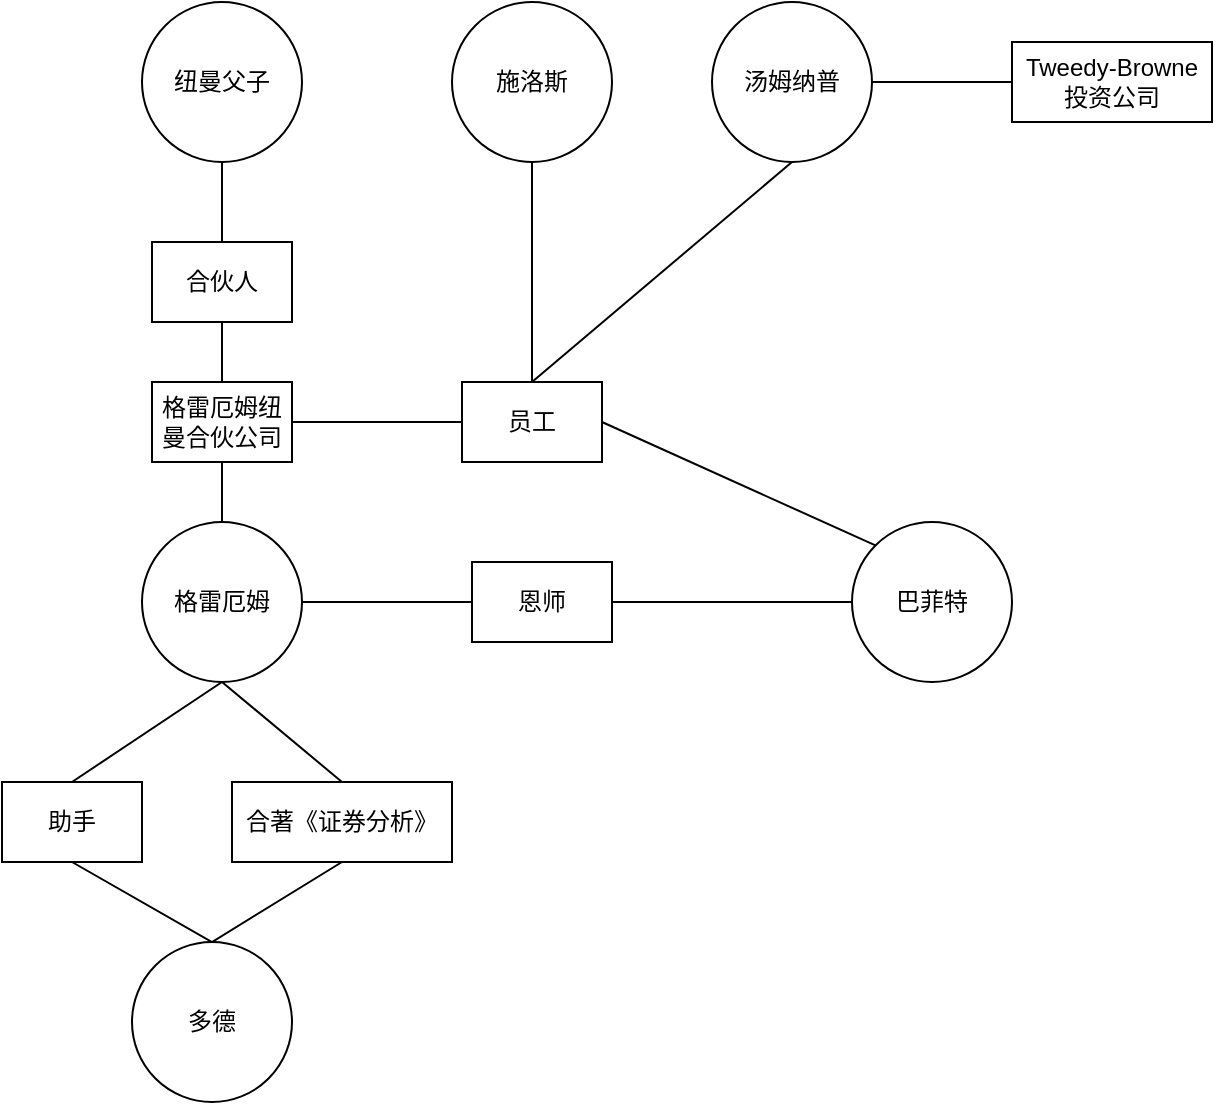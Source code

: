 <mxfile version="24.7.17">
  <diagram name="Page-1" id="BRkNL1H1darLF0hf9ICv">
    <mxGraphModel dx="943" dy="1072" grid="1" gridSize="10" guides="1" tooltips="1" connect="1" arrows="1" fold="1" page="1" pageScale="1" pageWidth="850" pageHeight="1100" math="0" shadow="0">
      <root>
        <mxCell id="0" />
        <mxCell id="1" parent="0" />
        <mxCell id="eLIUBz7gc75jkOxtvLBw-1" value="格雷厄姆" style="ellipse;whiteSpace=wrap;html=1;aspect=fixed;" vertex="1" parent="1">
          <mxGeometry x="345" y="300" width="80" height="80" as="geometry" />
        </mxCell>
        <mxCell id="eLIUBz7gc75jkOxtvLBw-2" value="多德" style="ellipse;whiteSpace=wrap;html=1;aspect=fixed;" vertex="1" parent="1">
          <mxGeometry x="340" y="510" width="80" height="80" as="geometry" />
        </mxCell>
        <mxCell id="eLIUBz7gc75jkOxtvLBw-3" value="助手" style="rounded=0;whiteSpace=wrap;html=1;" vertex="1" parent="1">
          <mxGeometry x="275" y="430" width="70" height="40" as="geometry" />
        </mxCell>
        <mxCell id="eLIUBz7gc75jkOxtvLBw-4" value="合著《证券分析》" style="rounded=0;whiteSpace=wrap;html=1;" vertex="1" parent="1">
          <mxGeometry x="390" y="430" width="110" height="40" as="geometry" />
        </mxCell>
        <mxCell id="eLIUBz7gc75jkOxtvLBw-6" value="" style="endArrow=none;html=1;rounded=0;entryX=0.5;entryY=1;entryDx=0;entryDy=0;exitX=0.5;exitY=0;exitDx=0;exitDy=0;" edge="1" parent="1" source="eLIUBz7gc75jkOxtvLBw-3" target="eLIUBz7gc75jkOxtvLBw-1">
          <mxGeometry width="50" height="50" relative="1" as="geometry">
            <mxPoint x="310" y="420" as="sourcePoint" />
            <mxPoint x="360" y="370" as="targetPoint" />
          </mxGeometry>
        </mxCell>
        <mxCell id="eLIUBz7gc75jkOxtvLBw-8" value="" style="endArrow=none;html=1;rounded=0;entryX=0.5;entryY=1;entryDx=0;entryDy=0;exitX=0.5;exitY=0;exitDx=0;exitDy=0;" edge="1" parent="1" source="eLIUBz7gc75jkOxtvLBw-4" target="eLIUBz7gc75jkOxtvLBw-1">
          <mxGeometry width="50" height="50" relative="1" as="geometry">
            <mxPoint x="320" y="440" as="sourcePoint" />
            <mxPoint x="395" y="390" as="targetPoint" />
          </mxGeometry>
        </mxCell>
        <mxCell id="eLIUBz7gc75jkOxtvLBw-9" value="" style="endArrow=none;html=1;rounded=0;entryX=0.5;entryY=1;entryDx=0;entryDy=0;exitX=0.5;exitY=1;exitDx=0;exitDy=0;" edge="1" parent="1" source="eLIUBz7gc75jkOxtvLBw-4" target="eLIUBz7gc75jkOxtvLBw-3">
          <mxGeometry width="50" height="50" relative="1" as="geometry">
            <mxPoint x="455" y="440" as="sourcePoint" />
            <mxPoint x="395" y="390" as="targetPoint" />
            <Array as="points">
              <mxPoint x="380" y="510" />
            </Array>
          </mxGeometry>
        </mxCell>
        <mxCell id="eLIUBz7gc75jkOxtvLBw-11" value="纽曼父子" style="ellipse;whiteSpace=wrap;html=1;aspect=fixed;" vertex="1" parent="1">
          <mxGeometry x="345" y="40" width="80" height="80" as="geometry" />
        </mxCell>
        <mxCell id="eLIUBz7gc75jkOxtvLBw-12" value="格雷厄姆纽曼合伙公司" style="rounded=0;whiteSpace=wrap;html=1;" vertex="1" parent="1">
          <mxGeometry x="350" y="230" width="70" height="40" as="geometry" />
        </mxCell>
        <mxCell id="eLIUBz7gc75jkOxtvLBw-14" value="" style="endArrow=none;html=1;rounded=0;entryX=0.5;entryY=1;entryDx=0;entryDy=0;exitX=0.5;exitY=0;exitDx=0;exitDy=0;" edge="1" parent="1" source="eLIUBz7gc75jkOxtvLBw-17" target="eLIUBz7gc75jkOxtvLBw-11">
          <mxGeometry width="50" height="50" relative="1" as="geometry">
            <mxPoint x="440" y="260" as="sourcePoint" />
            <mxPoint x="380" y="210" as="targetPoint" />
          </mxGeometry>
        </mxCell>
        <mxCell id="eLIUBz7gc75jkOxtvLBw-15" value="" style="endArrow=none;html=1;rounded=0;entryX=0.5;entryY=0;entryDx=0;entryDy=0;exitX=0.5;exitY=1;exitDx=0;exitDy=0;" edge="1" parent="1" source="eLIUBz7gc75jkOxtvLBw-12" target="eLIUBz7gc75jkOxtvLBw-1">
          <mxGeometry width="50" height="50" relative="1" as="geometry">
            <mxPoint x="395" y="250" as="sourcePoint" />
            <mxPoint x="395" y="220" as="targetPoint" />
          </mxGeometry>
        </mxCell>
        <mxCell id="eLIUBz7gc75jkOxtvLBw-16" value="施洛斯" style="ellipse;whiteSpace=wrap;html=1;aspect=fixed;" vertex="1" parent="1">
          <mxGeometry x="500" y="40" width="80" height="80" as="geometry" />
        </mxCell>
        <mxCell id="eLIUBz7gc75jkOxtvLBw-18" value="" style="endArrow=none;html=1;rounded=0;entryX=0.5;entryY=1;entryDx=0;entryDy=0;exitX=0.5;exitY=0;exitDx=0;exitDy=0;" edge="1" parent="1" source="eLIUBz7gc75jkOxtvLBw-12" target="eLIUBz7gc75jkOxtvLBw-17">
          <mxGeometry width="50" height="50" relative="1" as="geometry">
            <mxPoint x="385" y="230" as="sourcePoint" />
            <mxPoint x="385" y="120" as="targetPoint" />
          </mxGeometry>
        </mxCell>
        <mxCell id="eLIUBz7gc75jkOxtvLBw-17" value="合伙人" style="rounded=0;whiteSpace=wrap;html=1;" vertex="1" parent="1">
          <mxGeometry x="350" y="160" width="70" height="40" as="geometry" />
        </mxCell>
        <mxCell id="eLIUBz7gc75jkOxtvLBw-20" value="" style="endArrow=none;html=1;rounded=0;entryX=0.5;entryY=1;entryDx=0;entryDy=0;exitX=0.5;exitY=0;exitDx=0;exitDy=0;" edge="1" parent="1" source="eLIUBz7gc75jkOxtvLBw-21" target="eLIUBz7gc75jkOxtvLBw-16">
          <mxGeometry width="50" height="50" relative="1" as="geometry">
            <mxPoint x="395" y="170" as="sourcePoint" />
            <mxPoint x="395" y="130" as="targetPoint" />
            <Array as="points" />
          </mxGeometry>
        </mxCell>
        <mxCell id="eLIUBz7gc75jkOxtvLBw-22" value="" style="endArrow=none;html=1;rounded=0;entryX=0;entryY=0.5;entryDx=0;entryDy=0;exitX=1;exitY=0.5;exitDx=0;exitDy=0;" edge="1" parent="1" source="eLIUBz7gc75jkOxtvLBw-12" target="eLIUBz7gc75jkOxtvLBw-21">
          <mxGeometry width="50" height="50" relative="1" as="geometry">
            <mxPoint x="420" y="250" as="sourcePoint" />
            <mxPoint x="540" y="170" as="targetPoint" />
            <Array as="points" />
          </mxGeometry>
        </mxCell>
        <mxCell id="eLIUBz7gc75jkOxtvLBw-21" value="员工" style="rounded=0;whiteSpace=wrap;html=1;" vertex="1" parent="1">
          <mxGeometry x="505" y="230" width="70" height="40" as="geometry" />
        </mxCell>
        <mxCell id="eLIUBz7gc75jkOxtvLBw-23" value="巴菲特" style="ellipse;whiteSpace=wrap;html=1;aspect=fixed;" vertex="1" parent="1">
          <mxGeometry x="700" y="300" width="80" height="80" as="geometry" />
        </mxCell>
        <mxCell id="eLIUBz7gc75jkOxtvLBw-24" value="恩师" style="rounded=0;whiteSpace=wrap;html=1;" vertex="1" parent="1">
          <mxGeometry x="510" y="320" width="70" height="40" as="geometry" />
        </mxCell>
        <mxCell id="eLIUBz7gc75jkOxtvLBw-25" value="" style="endArrow=none;html=1;rounded=0;entryX=0;entryY=0.5;entryDx=0;entryDy=0;exitX=1;exitY=0.5;exitDx=0;exitDy=0;" edge="1" parent="1" source="eLIUBz7gc75jkOxtvLBw-1" target="eLIUBz7gc75jkOxtvLBw-24">
          <mxGeometry width="50" height="50" relative="1" as="geometry">
            <mxPoint x="430" y="260" as="sourcePoint" />
            <mxPoint x="505" y="220" as="targetPoint" />
            <Array as="points" />
          </mxGeometry>
        </mxCell>
        <mxCell id="eLIUBz7gc75jkOxtvLBw-27" value="" style="endArrow=none;html=1;rounded=0;entryX=1;entryY=0.5;entryDx=0;entryDy=0;exitX=0;exitY=0.5;exitDx=0;exitDy=0;" edge="1" parent="1" source="eLIUBz7gc75jkOxtvLBw-23" target="eLIUBz7gc75jkOxtvLBw-24">
          <mxGeometry width="50" height="50" relative="1" as="geometry">
            <mxPoint x="435" y="350" as="sourcePoint" />
            <mxPoint x="520" y="350" as="targetPoint" />
            <Array as="points" />
          </mxGeometry>
        </mxCell>
        <mxCell id="eLIUBz7gc75jkOxtvLBw-31" value="" style="endArrow=none;html=1;rounded=0;entryX=0;entryY=0;entryDx=0;entryDy=0;exitX=1;exitY=0.5;exitDx=0;exitDy=0;" edge="1" parent="1" source="eLIUBz7gc75jkOxtvLBw-21" target="eLIUBz7gc75jkOxtvLBw-23">
          <mxGeometry width="50" height="50" relative="1" as="geometry">
            <mxPoint x="430" y="260" as="sourcePoint" />
            <mxPoint x="505" y="220" as="targetPoint" />
            <Array as="points" />
          </mxGeometry>
        </mxCell>
        <mxCell id="eLIUBz7gc75jkOxtvLBw-32" value="汤姆纳普" style="ellipse;whiteSpace=wrap;html=1;aspect=fixed;" vertex="1" parent="1">
          <mxGeometry x="630" y="40" width="80" height="80" as="geometry" />
        </mxCell>
        <mxCell id="eLIUBz7gc75jkOxtvLBw-33" value="" style="endArrow=none;html=1;rounded=0;entryX=0.5;entryY=1;entryDx=0;entryDy=0;exitX=0.5;exitY=0;exitDx=0;exitDy=0;" edge="1" parent="1" source="eLIUBz7gc75jkOxtvLBw-21" target="eLIUBz7gc75jkOxtvLBw-32">
          <mxGeometry width="50" height="50" relative="1" as="geometry">
            <mxPoint x="550" y="240" as="sourcePoint" />
            <mxPoint x="550" y="130" as="targetPoint" />
            <Array as="points" />
          </mxGeometry>
        </mxCell>
        <mxCell id="eLIUBz7gc75jkOxtvLBw-34" value="Tweedy-Browne投资公司" style="rounded=0;whiteSpace=wrap;html=1;" vertex="1" parent="1">
          <mxGeometry x="780" y="60" width="100" height="40" as="geometry" />
        </mxCell>
        <mxCell id="eLIUBz7gc75jkOxtvLBw-36" value="" style="endArrow=none;html=1;rounded=0;entryX=0;entryY=0.5;entryDx=0;entryDy=0;exitX=1;exitY=0.5;exitDx=0;exitDy=0;" edge="1" parent="1" source="eLIUBz7gc75jkOxtvLBw-32" target="eLIUBz7gc75jkOxtvLBw-34">
          <mxGeometry width="50" height="50" relative="1" as="geometry">
            <mxPoint x="730" y="240" as="sourcePoint" />
            <mxPoint x="780" y="190" as="targetPoint" />
          </mxGeometry>
        </mxCell>
      </root>
    </mxGraphModel>
  </diagram>
</mxfile>

